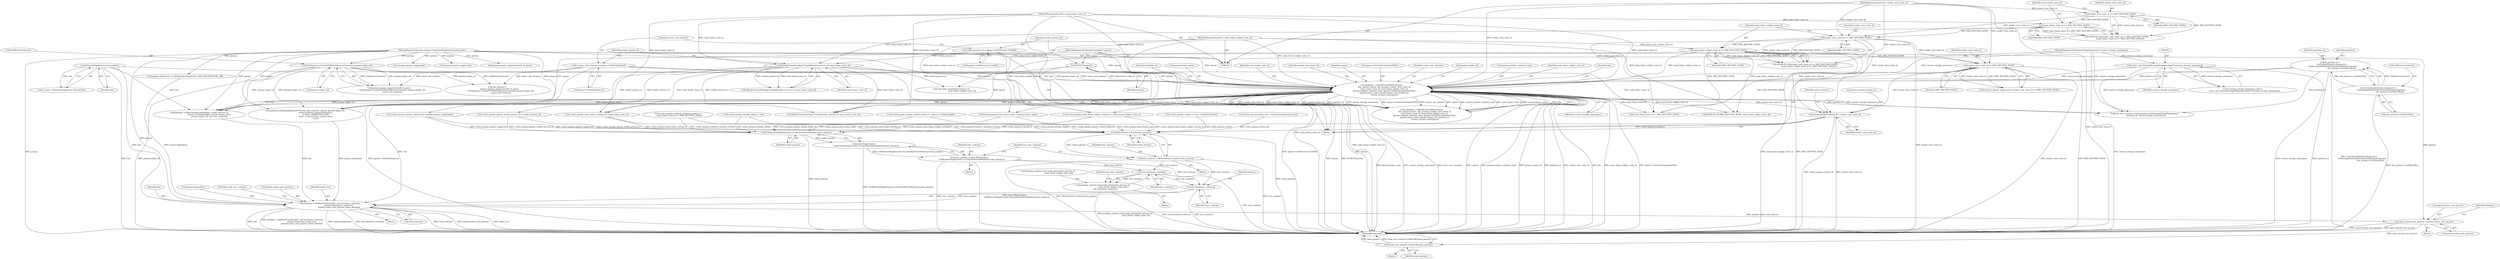 digraph "0_Chrome_d18c519758c2e6043f0e1f00e2b69a55b3d7997f@API" {
"1000236" [label="(Call,create_params.routing_id = render_view_route_id)"];
"1000202" [label="(Call,delegate_->ShouldCreateWebContents(\n          this, opener, source_site_instance, render_view_route_id,\n          main_frame_route_id, main_frame_widget_route_id,\n          params.window_container_type, opener->GetLastCommittedURL(),\n          params.frame_name, params.target_url, partition_id,\n          session_storage_namespace))"];
"1000144" [label="(Call,BrowserPluginGuest::IsGuest(this))"];
"1000126" [label="(Call,DCHECK(opener))"];
"1000105" [label="(MethodParameterIn,RenderFrameHost* opener)"];
"1000133" [label="(Call,* source_site_instance = opener->GetSiteInstance())"];
"1000120" [label="(Call,render_view_route_id == MSG_ROUTING_NONE)"];
"1000113" [label="(Call,render_view_route_id == MSG_ROUTING_NONE)"];
"1000106" [label="(MethodParameterIn,int32_t render_view_route_id)"];
"1000116" [label="(Call,main_frame_route_id == MSG_ROUTING_NONE)"];
"1000107" [label="(MethodParameterIn,int32_t main_frame_route_id)"];
"1000152" [label="(Call,render_view_route_id == MSG_ROUTING_NONE)"];
"1000123" [label="(Call,main_frame_widget_route_id == MSG_ROUTING_NONE)"];
"1000108" [label="(MethodParameterIn,int32_t main_frame_widget_route_id)"];
"1000138" [label="(Call,RenderFrameHostImpl::FromID(render_process_id, main_frame_route_id))"];
"1000129" [label="(Call,render_process_id = opener->GetProcess()->GetID())"];
"1000109" [label="(MethodParameterIn,const mojom::CreateNewWindowParams& params)"];
"1000165" [label="(Call,SiteInstance::CreateForURL(GetBrowserContext(), params.target_url))"];
"1000172" [label="(Call,& partition_id =\n      GetContentClient()->browser()->\n          GetStoragePartitionIdForSite(GetBrowserContext(),\n                                       site_instance->GetSiteURL()))"];
"1000174" [label="(Call,GetContentClient()->browser()->\n          GetStoragePartitionIdForSite(GetBrowserContext(),\n                                       site_instance->GetSiteURL()))"];
"1000192" [label="(Call,static_cast<SessionStorageNamespaceImpl*>(session_storage_namespace))"];
"1000110" [label="(MethodParameterIn,SessionStorageNamespace* session_storage_namespace)"];
"1000310" [label="(Call,WebContents::Create(create_params))"];
"1000308" [label="(Call,new_contents = WebContents::Create(create_params))"];
"1000358" [label="(Call,std::move(new_contents))"];
"1000352" [label="(Call,pending_contents_[std::make_pair(render_process_id,\n                                     main_frame_widget_route_id)] =\n        std::move(new_contents))"];
"1000419" [label="(Call,std::move(new_contents))"];
"1000417" [label="(Call,delegate_->AddNewContents(this, std::move(new_contents),\n                                params.disposition, initial_rect,\n                                params.mimic_user_gesture, &was_blocked))"];
"1000439" [label="(Call,open_params.user_gesture = params.mimic_user_gesture)"];
"1000462" [label="(Call,weak_new_contents->OpenURL(open_params))"];
"1000317" [label="(Call,GetBrowserPluginGuest()->CreateNewGuestWindow(create_params))"];
"1000316" [label="(Call,base::WrapUnique(\n        GetBrowserPluginGuest()->CreateNewGuestWindow(create_params)))"];
"1000314" [label="(Call,new_contents = base::WrapUnique(\n        GetBrowserPluginGuest()->CreateNewGuestWindow(create_params)))"];
"1000108" [label="(MethodParameterIn,int32_t main_frame_widget_route_id)"];
"1000365" [label="(Call,delegate_->WebContentsCreated(this, render_process_id,\n                                  opener->GetRoutingID(), params.frame_name,\n                                  params.target_url, raw_new_contents))"];
"1000109" [label="(MethodParameterIn,const mojom::CreateNewWindowParams& params)"];
"1000117" [label="(Identifier,main_frame_route_id)"];
"1000308" [label="(Call,new_contents = WebContents::Create(create_params))"];
"1000464" [label="(MethodReturn,void)"];
"1000243" [label="(Identifier,create_params)"];
"1000114" [label="(Identifier,render_view_route_id)"];
"1000298" [label="(Call,create_params.context = view_->GetNativeView())"];
"1000120" [label="(Call,render_view_route_id == MSG_ROUTING_NONE)"];
"1000286" [label="(Call,create_params.renderer_initiated_creation =\n      main_frame_route_id != MSG_ROUTING_NONE)"];
"1000127" [label="(Identifier,opener)"];
"1000207" [label="(Identifier,main_frame_route_id)"];
"1000137" [label="(Call,!RenderFrameHostImpl::FromID(render_process_id, main_frame_route_id))"];
"1000176" [label="(Call,site_instance->GetSiteURL())"];
"1000131" [label="(Call,opener->GetProcess()->GetID())"];
"1000175" [label="(Call,GetBrowserContext())"];
"1000352" [label="(Call,pending_contents_[std::make_pair(render_process_id,\n                                     main_frame_widget_route_id)] =\n        std::move(new_contents))"];
"1000158" [label="(Call,params.opener_suppressed && !is_guest\n          ? SiteInstance::CreateForURL(GetBrowserContext(), params.target_url)\n          : source_site_instance)"];
"1000313" [label="(Block,)"];
"1000415" [label="(Block,)"];
"1000134" [label="(Identifier,source_site_instance)"];
"1000139" [label="(Identifier,render_process_id)"];
"1000122" [label="(Identifier,MSG_ROUTING_NONE)"];
"1000154" [label="(Identifier,MSG_ROUTING_NONE)"];
"1000309" [label="(Identifier,new_contents)"];
"1000314" [label="(Call,new_contents = base::WrapUnique(\n        GetBrowserPluginGuest()->CreateNewGuestWindow(create_params)))"];
"1000153" [label="(Identifier,render_view_route_id)"];
"1000290" [label="(Call,main_frame_route_id != MSG_ROUTING_NONE)"];
"1000361" [label="(Identifier,raw_new_contents)"];
"1000116" [label="(Call,main_frame_route_id == MSG_ROUTING_NONE)"];
"1000206" [label="(Identifier,render_view_route_id)"];
"1000418" [label="(Identifier,this)"];
"1000437" [label="(Block,)"];
"1000125" [label="(Identifier,MSG_ROUTING_NONE)"];
"1000204" [label="(Identifier,opener)"];
"1000359" [label="(Identifier,new_contents)"];
"1000179" [label="(Identifier,partition)"];
"1000461" [label="(Block,)"];
"1000421" [label="(Call,params.disposition)"];
"1000297" [label="(Block,)"];
"1000144" [label="(Call,BrowserPluginGuest::IsGuest(this))"];
"1000212" [label="(Call,opener->GetLastCommittedURL())"];
"1000205" [label="(Identifier,source_site_instance)"];
"1000174" [label="(Call,GetContentClient()->browser()->\n          GetStoragePartitionIdForSite(GetBrowserContext(),\n                                       site_instance->GetSiteURL()))"];
"1000236" [label="(Call,create_params.routing_id = render_view_route_id)"];
"1000311" [label="(Identifier,create_params)"];
"1000118" [label="(Identifier,MSG_ROUTING_NONE)"];
"1000422" [label="(Identifier,params)"];
"1000173" [label="(Identifier,partition_id)"];
"1000428" [label="(Call,&was_blocked)"];
"1000432" [label="(Identifier,weak_new_contents)"];
"1000147" [label="(Call,!params.opener_suppressed || render_view_route_id == MSG_ROUTING_NONE)"];
"1000112" [label="(Call,DCHECK_EQ((render_view_route_id == MSG_ROUTING_NONE),\n            (main_frame_route_id == MSG_ROUTING_NONE)))"];
"1000216" [label="(Call,params.target_url)"];
"1000349" [label="(Call,DCHECK_NE(MSG_ROUTING_NONE, main_frame_widget_route_id))"];
"1000159" [label="(Call,params.opener_suppressed && !is_guest)"];
"1000165" [label="(Call,SiteInstance::CreateForURL(GetBrowserContext(), params.target_url))"];
"1000246" [label="(Call,create_params.main_frame_widget_routing_id = main_frame_widget_route_id)"];
"1000172" [label="(Call,& partition_id =\n      GetContentClient()->browser()->\n          GetStoragePartitionIdForSite(GetBrowserContext(),\n                                       site_instance->GetSiteURL()))"];
"1000353" [label="(Call,pending_contents_[std::make_pair(render_process_id,\n                                     main_frame_widget_route_id)])"];
"1000201" [label="(Call,!delegate_->ShouldCreateWebContents(\n          this, opener, source_site_instance, render_view_route_id,\n          main_frame_route_id, main_frame_widget_route_id,\n          params.window_container_type, opener->GetLastCommittedURL(),\n          params.frame_name, params.target_url, partition_id,\n          session_storage_namespace))"];
"1000209" [label="(Call,params.window_container_type)"];
"1000126" [label="(Call,DCHECK(opener))"];
"1000105" [label="(MethodParameterIn,RenderFrameHost* opener)"];
"1000140" [label="(Identifier,main_frame_route_id)"];
"1000448" [label="(Identifier,delegate_)"];
"1000417" [label="(Call,delegate_->AddNewContents(this, std::move(new_contents),\n                                params.disposition, initial_rect,\n                                params.mimic_user_gesture, &was_blocked))"];
"1000268" [label="(Call,create_params.opener_suppressed = params.opener_suppressed)"];
"1000130" [label="(Identifier,render_process_id)"];
"1000142" [label="(Call,is_guest = BrowserPluginGuest::IsGuest(this))"];
"1000463" [label="(Identifier,open_params)"];
"1000439" [label="(Call,open_params.user_gesture = params.mimic_user_gesture)"];
"1000443" [label="(Call,params.mimic_user_gesture)"];
"1000355" [label="(Call,std::make_pair(render_process_id,\n                                     main_frame_widget_route_id))"];
"1000106" [label="(MethodParameterIn,int32_t render_view_route_id)"];
"1000315" [label="(Identifier,new_contents)"];
"1000237" [label="(Call,create_params.routing_id)"];
"1000110" [label="(MethodParameterIn,SessionStorageNamespace* session_storage_namespace)"];
"1000115" [label="(Identifier,MSG_ROUTING_NONE)"];
"1000425" [label="(Call,params.mimic_user_gesture)"];
"1000166" [label="(Call,GetBrowserContext())"];
"1000325" [label="(Call,raw_new_contents->GetController().SetSessionStorageNamespace(\n      partition_id, session_storage_namespace))"];
"1000240" [label="(Identifier,render_view_route_id)"];
"1000133" [label="(Call,* source_site_instance = opener->GetSiteInstance())"];
"1000113" [label="(Call,render_view_route_id == MSG_ROUTING_NONE)"];
"1000276" [label="(Call,params.disposition == WindowOpenDisposition::NEW_BACKGROUND_TAB)"];
"1000129" [label="(Call,render_process_id = opener->GetProcess()->GetID())"];
"1000190" [label="(Call,* session_storage_namespace_impl =\n      static_cast<SessionStorageNamespaceImpl*>(session_storage_namespace))"];
"1000208" [label="(Identifier,main_frame_widget_route_id)"];
"1000156" [label="(Call,site_instance =\n      params.opener_suppressed && !is_guest\n          ? SiteInstance::CreateForURL(GetBrowserContext(), params.target_url)\n          : source_site_instance)"];
"1000419" [label="(Call,std::move(new_contents))"];
"1000263" [label="(Call,create_params.opener_render_frame_id = opener->GetRoutingID())"];
"1000241" [label="(Call,create_params.main_frame_routing_id = main_frame_route_id)"];
"1000192" [label="(Call,static_cast<SessionStorageNamespaceImpl*>(session_storage_namespace))"];
"1000310" [label="(Call,WebContents::Create(create_params))"];
"1000317" [label="(Call,GetBrowserPluginGuest()->CreateNewGuestWindow(create_params))"];
"1000107" [label="(MethodParameterIn,int32_t main_frame_route_id)"];
"1000203" [label="(Identifier,this)"];
"1000462" [label="(Call,weak_new_contents->OpenURL(open_params))"];
"1000316" [label="(Call,base::WrapUnique(\n        GetBrowserPluginGuest()->CreateNewGuestWindow(create_params)))"];
"1000202" [label="(Call,delegate_->ShouldCreateWebContents(\n          this, opener, source_site_instance, render_view_route_id,\n          main_frame_route_id, main_frame_widget_route_id,\n          params.window_container_type, opener->GetLastCommittedURL(),\n          params.frame_name, params.target_url, partition_id,\n          session_storage_namespace))"];
"1000420" [label="(Identifier,new_contents)"];
"1000111" [label="(Block,)"];
"1000220" [label="(Identifier,session_storage_namespace)"];
"1000138" [label="(Call,RenderFrameHostImpl::FromID(render_process_id, main_frame_route_id))"];
"1000219" [label="(Identifier,partition_id)"];
"1000145" [label="(Identifier,this)"];
"1000303" [label="(Call,create_params.initial_size = GetContainerBounds().size())"];
"1000251" [label="(Call,create_params.main_frame_name = params.frame_name)"];
"1000333" [label="(Call,!params.opener_suppressed)"];
"1000167" [label="(Call,params.target_url)"];
"1000194" [label="(Identifier,session_storage_namespace)"];
"1000225" [label="(Call,RenderFrameHostImpl::FromID(render_process_id, main_frame_route_id))"];
"1000119" [label="(Call,DCHECK_EQ((render_view_route_id == MSG_ROUTING_NONE),\n            (main_frame_widget_route_id == MSG_ROUTING_NONE)))"];
"1000124" [label="(Identifier,main_frame_widget_route_id)"];
"1000213" [label="(Call,params.frame_name)"];
"1000258" [label="(Call,create_params.opener_render_process_id = render_process_id)"];
"1000440" [label="(Call,open_params.user_gesture)"];
"1000135" [label="(Call,opener->GetSiteInstance())"];
"1000123" [label="(Call,main_frame_widget_route_id == MSG_ROUTING_NONE)"];
"1000424" [label="(Identifier,initial_rect)"];
"1000152" [label="(Call,render_view_route_id == MSG_ROUTING_NONE)"];
"1000318" [label="(Identifier,create_params)"];
"1000281" [label="(Call,create_params.initially_hidden = true)"];
"1000358" [label="(Call,std::move(new_contents))"];
"1000337" [label="(Block,)"];
"1000381" [label="(Call,observer.DidOpenRequestedURL(raw_new_contents, opener, params.target_url,\n                                   params.referrer, params.disposition,\n                                   ui::PAGE_TRANSITION_LINK,\n                                   false,  // started_from_context_menu\n                                   true))"];
"1000321" [label="(Identifier,raw_new_contents)"];
"1000148" [label="(Call,!params.opener_suppressed)"];
"1000121" [label="(Identifier,render_view_route_id)"];
"1000236" -> "1000111"  [label="AST: "];
"1000236" -> "1000240"  [label="CFG: "];
"1000237" -> "1000236"  [label="AST: "];
"1000240" -> "1000236"  [label="AST: "];
"1000243" -> "1000236"  [label="CFG: "];
"1000236" -> "1000464"  [label="DDG: create_params.routing_id"];
"1000236" -> "1000464"  [label="DDG: render_view_route_id"];
"1000202" -> "1000236"  [label="DDG: render_view_route_id"];
"1000120" -> "1000236"  [label="DDG: render_view_route_id"];
"1000152" -> "1000236"  [label="DDG: render_view_route_id"];
"1000106" -> "1000236"  [label="DDG: render_view_route_id"];
"1000236" -> "1000310"  [label="DDG: create_params.routing_id"];
"1000236" -> "1000317"  [label="DDG: create_params.routing_id"];
"1000202" -> "1000201"  [label="AST: "];
"1000202" -> "1000220"  [label="CFG: "];
"1000203" -> "1000202"  [label="AST: "];
"1000204" -> "1000202"  [label="AST: "];
"1000205" -> "1000202"  [label="AST: "];
"1000206" -> "1000202"  [label="AST: "];
"1000207" -> "1000202"  [label="AST: "];
"1000208" -> "1000202"  [label="AST: "];
"1000209" -> "1000202"  [label="AST: "];
"1000212" -> "1000202"  [label="AST: "];
"1000213" -> "1000202"  [label="AST: "];
"1000216" -> "1000202"  [label="AST: "];
"1000219" -> "1000202"  [label="AST: "];
"1000220" -> "1000202"  [label="AST: "];
"1000201" -> "1000202"  [label="CFG: "];
"1000202" -> "1000464"  [label="DDG: params.window_container_type"];
"1000202" -> "1000464"  [label="DDG: params.target_url"];
"1000202" -> "1000464"  [label="DDG: partition_id"];
"1000202" -> "1000464"  [label="DDG: render_view_route_id"];
"1000202" -> "1000464"  [label="DDG: this"];
"1000202" -> "1000464"  [label="DDG: main_frame_widget_route_id"];
"1000202" -> "1000464"  [label="DDG: opener->GetLastCommittedURL()"];
"1000202" -> "1000464"  [label="DDG: params.frame_name"];
"1000202" -> "1000464"  [label="DDG: session_storage_namespace"];
"1000202" -> "1000464"  [label="DDG: source_site_instance"];
"1000202" -> "1000464"  [label="DDG: opener"];
"1000202" -> "1000201"  [label="DDG: render_view_route_id"];
"1000202" -> "1000201"  [label="DDG: main_frame_widget_route_id"];
"1000202" -> "1000201"  [label="DDG: params.target_url"];
"1000202" -> "1000201"  [label="DDG: partition_id"];
"1000202" -> "1000201"  [label="DDG: session_storage_namespace"];
"1000202" -> "1000201"  [label="DDG: opener->GetLastCommittedURL()"];
"1000202" -> "1000201"  [label="DDG: source_site_instance"];
"1000202" -> "1000201"  [label="DDG: opener"];
"1000202" -> "1000201"  [label="DDG: params.window_container_type"];
"1000202" -> "1000201"  [label="DDG: main_frame_route_id"];
"1000202" -> "1000201"  [label="DDG: params.frame_name"];
"1000202" -> "1000201"  [label="DDG: this"];
"1000144" -> "1000202"  [label="DDG: this"];
"1000126" -> "1000202"  [label="DDG: opener"];
"1000105" -> "1000202"  [label="DDG: opener"];
"1000133" -> "1000202"  [label="DDG: source_site_instance"];
"1000120" -> "1000202"  [label="DDG: render_view_route_id"];
"1000152" -> "1000202"  [label="DDG: render_view_route_id"];
"1000106" -> "1000202"  [label="DDG: render_view_route_id"];
"1000138" -> "1000202"  [label="DDG: main_frame_route_id"];
"1000107" -> "1000202"  [label="DDG: main_frame_route_id"];
"1000123" -> "1000202"  [label="DDG: main_frame_widget_route_id"];
"1000108" -> "1000202"  [label="DDG: main_frame_widget_route_id"];
"1000109" -> "1000202"  [label="DDG: params"];
"1000165" -> "1000202"  [label="DDG: params.target_url"];
"1000172" -> "1000202"  [label="DDG: partition_id"];
"1000192" -> "1000202"  [label="DDG: session_storage_namespace"];
"1000110" -> "1000202"  [label="DDG: session_storage_namespace"];
"1000202" -> "1000225"  [label="DDG: main_frame_route_id"];
"1000202" -> "1000241"  [label="DDG: main_frame_route_id"];
"1000202" -> "1000246"  [label="DDG: main_frame_widget_route_id"];
"1000202" -> "1000251"  [label="DDG: params.frame_name"];
"1000202" -> "1000290"  [label="DDG: main_frame_route_id"];
"1000202" -> "1000325"  [label="DDG: partition_id"];
"1000202" -> "1000325"  [label="DDG: session_storage_namespace"];
"1000202" -> "1000349"  [label="DDG: main_frame_widget_route_id"];
"1000202" -> "1000365"  [label="DDG: this"];
"1000202" -> "1000365"  [label="DDG: params.frame_name"];
"1000202" -> "1000365"  [label="DDG: params.target_url"];
"1000202" -> "1000381"  [label="DDG: opener"];
"1000202" -> "1000381"  [label="DDG: params.target_url"];
"1000202" -> "1000417"  [label="DDG: this"];
"1000144" -> "1000142"  [label="AST: "];
"1000144" -> "1000145"  [label="CFG: "];
"1000145" -> "1000144"  [label="AST: "];
"1000142" -> "1000144"  [label="CFG: "];
"1000144" -> "1000464"  [label="DDG: this"];
"1000144" -> "1000142"  [label="DDG: this"];
"1000144" -> "1000365"  [label="DDG: this"];
"1000144" -> "1000417"  [label="DDG: this"];
"1000126" -> "1000111"  [label="AST: "];
"1000126" -> "1000127"  [label="CFG: "];
"1000127" -> "1000126"  [label="AST: "];
"1000130" -> "1000126"  [label="CFG: "];
"1000126" -> "1000464"  [label="DDG: DCHECK(opener)"];
"1000126" -> "1000464"  [label="DDG: opener"];
"1000105" -> "1000126"  [label="DDG: opener"];
"1000126" -> "1000381"  [label="DDG: opener"];
"1000105" -> "1000104"  [label="AST: "];
"1000105" -> "1000464"  [label="DDG: opener"];
"1000105" -> "1000381"  [label="DDG: opener"];
"1000133" -> "1000111"  [label="AST: "];
"1000133" -> "1000135"  [label="CFG: "];
"1000134" -> "1000133"  [label="AST: "];
"1000135" -> "1000133"  [label="AST: "];
"1000139" -> "1000133"  [label="CFG: "];
"1000133" -> "1000464"  [label="DDG: opener->GetSiteInstance()"];
"1000133" -> "1000156"  [label="DDG: source_site_instance"];
"1000133" -> "1000158"  [label="DDG: source_site_instance"];
"1000120" -> "1000119"  [label="AST: "];
"1000120" -> "1000122"  [label="CFG: "];
"1000121" -> "1000120"  [label="AST: "];
"1000122" -> "1000120"  [label="AST: "];
"1000124" -> "1000120"  [label="CFG: "];
"1000120" -> "1000464"  [label="DDG: render_view_route_id"];
"1000120" -> "1000119"  [label="DDG: render_view_route_id"];
"1000120" -> "1000119"  [label="DDG: MSG_ROUTING_NONE"];
"1000113" -> "1000120"  [label="DDG: render_view_route_id"];
"1000106" -> "1000120"  [label="DDG: render_view_route_id"];
"1000116" -> "1000120"  [label="DDG: MSG_ROUTING_NONE"];
"1000120" -> "1000123"  [label="DDG: MSG_ROUTING_NONE"];
"1000120" -> "1000152"  [label="DDG: render_view_route_id"];
"1000113" -> "1000112"  [label="AST: "];
"1000113" -> "1000115"  [label="CFG: "];
"1000114" -> "1000113"  [label="AST: "];
"1000115" -> "1000113"  [label="AST: "];
"1000117" -> "1000113"  [label="CFG: "];
"1000113" -> "1000112"  [label="DDG: render_view_route_id"];
"1000113" -> "1000112"  [label="DDG: MSG_ROUTING_NONE"];
"1000106" -> "1000113"  [label="DDG: render_view_route_id"];
"1000113" -> "1000116"  [label="DDG: MSG_ROUTING_NONE"];
"1000106" -> "1000104"  [label="AST: "];
"1000106" -> "1000464"  [label="DDG: render_view_route_id"];
"1000106" -> "1000152"  [label="DDG: render_view_route_id"];
"1000116" -> "1000112"  [label="AST: "];
"1000116" -> "1000118"  [label="CFG: "];
"1000117" -> "1000116"  [label="AST: "];
"1000118" -> "1000116"  [label="AST: "];
"1000112" -> "1000116"  [label="CFG: "];
"1000116" -> "1000112"  [label="DDG: main_frame_route_id"];
"1000116" -> "1000112"  [label="DDG: MSG_ROUTING_NONE"];
"1000107" -> "1000116"  [label="DDG: main_frame_route_id"];
"1000116" -> "1000138"  [label="DDG: main_frame_route_id"];
"1000107" -> "1000104"  [label="AST: "];
"1000107" -> "1000464"  [label="DDG: main_frame_route_id"];
"1000107" -> "1000138"  [label="DDG: main_frame_route_id"];
"1000107" -> "1000225"  [label="DDG: main_frame_route_id"];
"1000107" -> "1000241"  [label="DDG: main_frame_route_id"];
"1000107" -> "1000290"  [label="DDG: main_frame_route_id"];
"1000152" -> "1000147"  [label="AST: "];
"1000152" -> "1000154"  [label="CFG: "];
"1000153" -> "1000152"  [label="AST: "];
"1000154" -> "1000152"  [label="AST: "];
"1000147" -> "1000152"  [label="CFG: "];
"1000152" -> "1000464"  [label="DDG: render_view_route_id"];
"1000152" -> "1000464"  [label="DDG: MSG_ROUTING_NONE"];
"1000152" -> "1000147"  [label="DDG: render_view_route_id"];
"1000152" -> "1000147"  [label="DDG: MSG_ROUTING_NONE"];
"1000123" -> "1000152"  [label="DDG: MSG_ROUTING_NONE"];
"1000152" -> "1000290"  [label="DDG: MSG_ROUTING_NONE"];
"1000123" -> "1000119"  [label="AST: "];
"1000123" -> "1000125"  [label="CFG: "];
"1000124" -> "1000123"  [label="AST: "];
"1000125" -> "1000123"  [label="AST: "];
"1000119" -> "1000123"  [label="CFG: "];
"1000123" -> "1000464"  [label="DDG: MSG_ROUTING_NONE"];
"1000123" -> "1000464"  [label="DDG: main_frame_widget_route_id"];
"1000123" -> "1000119"  [label="DDG: main_frame_widget_route_id"];
"1000123" -> "1000119"  [label="DDG: MSG_ROUTING_NONE"];
"1000108" -> "1000123"  [label="DDG: main_frame_widget_route_id"];
"1000123" -> "1000246"  [label="DDG: main_frame_widget_route_id"];
"1000123" -> "1000290"  [label="DDG: MSG_ROUTING_NONE"];
"1000123" -> "1000349"  [label="DDG: main_frame_widget_route_id"];
"1000108" -> "1000104"  [label="AST: "];
"1000108" -> "1000464"  [label="DDG: main_frame_widget_route_id"];
"1000108" -> "1000246"  [label="DDG: main_frame_widget_route_id"];
"1000108" -> "1000349"  [label="DDG: main_frame_widget_route_id"];
"1000108" -> "1000355"  [label="DDG: main_frame_widget_route_id"];
"1000138" -> "1000137"  [label="AST: "];
"1000138" -> "1000140"  [label="CFG: "];
"1000139" -> "1000138"  [label="AST: "];
"1000140" -> "1000138"  [label="AST: "];
"1000137" -> "1000138"  [label="CFG: "];
"1000138" -> "1000137"  [label="DDG: render_process_id"];
"1000138" -> "1000137"  [label="DDG: main_frame_route_id"];
"1000129" -> "1000138"  [label="DDG: render_process_id"];
"1000138" -> "1000225"  [label="DDG: render_process_id"];
"1000138" -> "1000225"  [label="DDG: main_frame_route_id"];
"1000138" -> "1000241"  [label="DDG: main_frame_route_id"];
"1000138" -> "1000258"  [label="DDG: render_process_id"];
"1000138" -> "1000290"  [label="DDG: main_frame_route_id"];
"1000138" -> "1000355"  [label="DDG: render_process_id"];
"1000138" -> "1000365"  [label="DDG: render_process_id"];
"1000129" -> "1000111"  [label="AST: "];
"1000129" -> "1000131"  [label="CFG: "];
"1000130" -> "1000129"  [label="AST: "];
"1000131" -> "1000129"  [label="AST: "];
"1000134" -> "1000129"  [label="CFG: "];
"1000129" -> "1000464"  [label="DDG: opener->GetProcess()->GetID()"];
"1000109" -> "1000104"  [label="AST: "];
"1000109" -> "1000464"  [label="DDG: params"];
"1000109" -> "1000148"  [label="DDG: params"];
"1000109" -> "1000159"  [label="DDG: params"];
"1000109" -> "1000165"  [label="DDG: params"];
"1000109" -> "1000251"  [label="DDG: params"];
"1000109" -> "1000268"  [label="DDG: params"];
"1000109" -> "1000276"  [label="DDG: params"];
"1000109" -> "1000333"  [label="DDG: params"];
"1000109" -> "1000365"  [label="DDG: params"];
"1000109" -> "1000381"  [label="DDG: params"];
"1000109" -> "1000417"  [label="DDG: params"];
"1000109" -> "1000439"  [label="DDG: params"];
"1000165" -> "1000158"  [label="AST: "];
"1000165" -> "1000167"  [label="CFG: "];
"1000166" -> "1000165"  [label="AST: "];
"1000167" -> "1000165"  [label="AST: "];
"1000158" -> "1000165"  [label="CFG: "];
"1000165" -> "1000464"  [label="DDG: params.target_url"];
"1000165" -> "1000156"  [label="DDG: GetBrowserContext()"];
"1000165" -> "1000156"  [label="DDG: params.target_url"];
"1000165" -> "1000158"  [label="DDG: GetBrowserContext()"];
"1000165" -> "1000158"  [label="DDG: params.target_url"];
"1000165" -> "1000365"  [label="DDG: params.target_url"];
"1000165" -> "1000381"  [label="DDG: params.target_url"];
"1000172" -> "1000111"  [label="AST: "];
"1000172" -> "1000174"  [label="CFG: "];
"1000173" -> "1000172"  [label="AST: "];
"1000174" -> "1000172"  [label="AST: "];
"1000179" -> "1000172"  [label="CFG: "];
"1000172" -> "1000464"  [label="DDG: partition_id"];
"1000172" -> "1000464"  [label="DDG: GetContentClient()->browser()->\n          GetStoragePartitionIdForSite(GetBrowserContext(),\n                                       site_instance->GetSiteURL())"];
"1000174" -> "1000172"  [label="DDG: GetBrowserContext()"];
"1000174" -> "1000172"  [label="DDG: site_instance->GetSiteURL()"];
"1000172" -> "1000325"  [label="DDG: partition_id"];
"1000174" -> "1000176"  [label="CFG: "];
"1000175" -> "1000174"  [label="AST: "];
"1000176" -> "1000174"  [label="AST: "];
"1000174" -> "1000464"  [label="DDG: site_instance->GetSiteURL()"];
"1000192" -> "1000190"  [label="AST: "];
"1000192" -> "1000194"  [label="CFG: "];
"1000193" -> "1000192"  [label="AST: "];
"1000194" -> "1000192"  [label="AST: "];
"1000190" -> "1000192"  [label="CFG: "];
"1000192" -> "1000464"  [label="DDG: session_storage_namespace"];
"1000192" -> "1000190"  [label="DDG: session_storage_namespace"];
"1000110" -> "1000192"  [label="DDG: session_storage_namespace"];
"1000192" -> "1000325"  [label="DDG: session_storage_namespace"];
"1000110" -> "1000104"  [label="AST: "];
"1000110" -> "1000464"  [label="DDG: session_storage_namespace"];
"1000110" -> "1000325"  [label="DDG: session_storage_namespace"];
"1000310" -> "1000308"  [label="AST: "];
"1000310" -> "1000311"  [label="CFG: "];
"1000311" -> "1000310"  [label="AST: "];
"1000308" -> "1000310"  [label="CFG: "];
"1000310" -> "1000464"  [label="DDG: create_params"];
"1000310" -> "1000308"  [label="DDG: create_params"];
"1000258" -> "1000310"  [label="DDG: create_params.opener_render_process_id"];
"1000303" -> "1000310"  [label="DDG: create_params.initial_size"];
"1000286" -> "1000310"  [label="DDG: create_params.renderer_initiated_creation"];
"1000298" -> "1000310"  [label="DDG: create_params.context"];
"1000268" -> "1000310"  [label="DDG: create_params.opener_suppressed"];
"1000251" -> "1000310"  [label="DDG: create_params.main_frame_name"];
"1000263" -> "1000310"  [label="DDG: create_params.opener_render_frame_id"];
"1000241" -> "1000310"  [label="DDG: create_params.main_frame_routing_id"];
"1000246" -> "1000310"  [label="DDG: create_params.main_frame_widget_routing_id"];
"1000281" -> "1000310"  [label="DDG: create_params.initially_hidden"];
"1000308" -> "1000297"  [label="AST: "];
"1000309" -> "1000308"  [label="AST: "];
"1000321" -> "1000308"  [label="CFG: "];
"1000308" -> "1000464"  [label="DDG: WebContents::Create(create_params)"];
"1000308" -> "1000464"  [label="DDG: new_contents"];
"1000308" -> "1000358"  [label="DDG: new_contents"];
"1000308" -> "1000419"  [label="DDG: new_contents"];
"1000358" -> "1000352"  [label="AST: "];
"1000358" -> "1000359"  [label="CFG: "];
"1000359" -> "1000358"  [label="AST: "];
"1000352" -> "1000358"  [label="CFG: "];
"1000358" -> "1000464"  [label="DDG: new_contents"];
"1000358" -> "1000352"  [label="DDG: new_contents"];
"1000314" -> "1000358"  [label="DDG: new_contents"];
"1000358" -> "1000419"  [label="DDG: new_contents"];
"1000352" -> "1000337"  [label="AST: "];
"1000353" -> "1000352"  [label="AST: "];
"1000361" -> "1000352"  [label="CFG: "];
"1000352" -> "1000464"  [label="DDG: pending_contents_[std::make_pair(render_process_id,\n                                     main_frame_widget_route_id)]"];
"1000352" -> "1000464"  [label="DDG: std::move(new_contents)"];
"1000419" -> "1000417"  [label="AST: "];
"1000419" -> "1000420"  [label="CFG: "];
"1000420" -> "1000419"  [label="AST: "];
"1000422" -> "1000419"  [label="CFG: "];
"1000419" -> "1000464"  [label="DDG: new_contents"];
"1000419" -> "1000417"  [label="DDG: new_contents"];
"1000314" -> "1000419"  [label="DDG: new_contents"];
"1000417" -> "1000415"  [label="AST: "];
"1000417" -> "1000428"  [label="CFG: "];
"1000418" -> "1000417"  [label="AST: "];
"1000421" -> "1000417"  [label="AST: "];
"1000424" -> "1000417"  [label="AST: "];
"1000425" -> "1000417"  [label="AST: "];
"1000428" -> "1000417"  [label="AST: "];
"1000432" -> "1000417"  [label="CFG: "];
"1000417" -> "1000464"  [label="DDG: &was_blocked"];
"1000417" -> "1000464"  [label="DDG: params.mimic_user_gesture"];
"1000417" -> "1000464"  [label="DDG: initial_rect"];
"1000417" -> "1000464"  [label="DDG: this"];
"1000417" -> "1000464"  [label="DDG: delegate_->AddNewContents(this, std::move(new_contents),\n                                params.disposition, initial_rect,\n                                params.mimic_user_gesture, &was_blocked)"];
"1000417" -> "1000464"  [label="DDG: params.disposition"];
"1000417" -> "1000464"  [label="DDG: std::move(new_contents)"];
"1000365" -> "1000417"  [label="DDG: this"];
"1000381" -> "1000417"  [label="DDG: params.disposition"];
"1000276" -> "1000417"  [label="DDG: params.disposition"];
"1000417" -> "1000439"  [label="DDG: params.mimic_user_gesture"];
"1000439" -> "1000437"  [label="AST: "];
"1000439" -> "1000443"  [label="CFG: "];
"1000440" -> "1000439"  [label="AST: "];
"1000443" -> "1000439"  [label="AST: "];
"1000448" -> "1000439"  [label="CFG: "];
"1000439" -> "1000464"  [label="DDG: params.mimic_user_gesture"];
"1000439" -> "1000464"  [label="DDG: open_params.user_gesture"];
"1000439" -> "1000462"  [label="DDG: open_params.user_gesture"];
"1000462" -> "1000461"  [label="AST: "];
"1000462" -> "1000463"  [label="CFG: "];
"1000463" -> "1000462"  [label="AST: "];
"1000464" -> "1000462"  [label="CFG: "];
"1000462" -> "1000464"  [label="DDG: open_params"];
"1000462" -> "1000464"  [label="DDG: weak_new_contents->OpenURL(open_params)"];
"1000317" -> "1000316"  [label="AST: "];
"1000317" -> "1000318"  [label="CFG: "];
"1000318" -> "1000317"  [label="AST: "];
"1000316" -> "1000317"  [label="CFG: "];
"1000317" -> "1000464"  [label="DDG: create_params"];
"1000317" -> "1000316"  [label="DDG: create_params"];
"1000258" -> "1000317"  [label="DDG: create_params.opener_render_process_id"];
"1000286" -> "1000317"  [label="DDG: create_params.renderer_initiated_creation"];
"1000268" -> "1000317"  [label="DDG: create_params.opener_suppressed"];
"1000251" -> "1000317"  [label="DDG: create_params.main_frame_name"];
"1000263" -> "1000317"  [label="DDG: create_params.opener_render_frame_id"];
"1000241" -> "1000317"  [label="DDG: create_params.main_frame_routing_id"];
"1000246" -> "1000317"  [label="DDG: create_params.main_frame_widget_routing_id"];
"1000281" -> "1000317"  [label="DDG: create_params.initially_hidden"];
"1000316" -> "1000314"  [label="AST: "];
"1000314" -> "1000316"  [label="CFG: "];
"1000316" -> "1000464"  [label="DDG: GetBrowserPluginGuest()->CreateNewGuestWindow(create_params)"];
"1000316" -> "1000314"  [label="DDG: GetBrowserPluginGuest()->CreateNewGuestWindow(create_params)"];
"1000314" -> "1000313"  [label="AST: "];
"1000315" -> "1000314"  [label="AST: "];
"1000321" -> "1000314"  [label="CFG: "];
"1000314" -> "1000464"  [label="DDG: new_contents"];
"1000314" -> "1000464"  [label="DDG: base::WrapUnique(\n        GetBrowserPluginGuest()->CreateNewGuestWindow(create_params))"];
}
